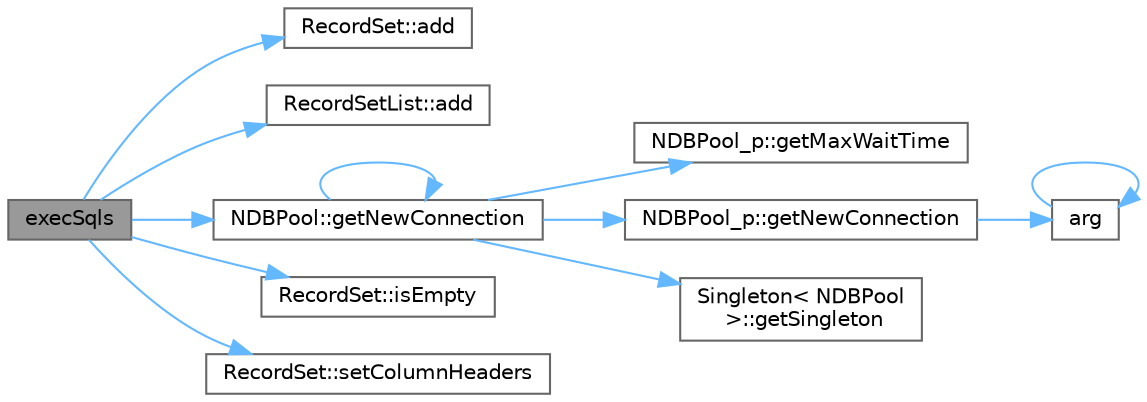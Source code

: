 digraph "execSqls"
{
 // LATEX_PDF_SIZE
  bgcolor="transparent";
  edge [fontname=Helvetica,fontsize=10,labelfontname=Helvetica,labelfontsize=10];
  node [fontname=Helvetica,fontsize=10,shape=box,height=0.2,width=0.4];
  rankdir="LR";
  Node1 [id="Node000001",label="execSqls",height=0.2,width=0.4,color="gray40", fillcolor="grey60", style="filled", fontcolor="black",tooltip="SqliteDataProvider::execSqls 执行多条语句"];
  Node1 -> Node2 [id="edge1_Node000001_Node000002",color="steelblue1",style="solid",tooltip=" "];
  Node2 [id="Node000002",label="RecordSet::add",height=0.2,width=0.4,color="grey40", fillcolor="white", style="filled",URL="$class_record_set.html#a565710ee4dd9dfdc764a798bdc2bc529",tooltip="添加一行数据"];
  Node1 -> Node3 [id="edge2_Node000001_Node000003",color="steelblue1",style="solid",tooltip=" "];
  Node3 [id="Node000003",label="RecordSetList::add",height=0.2,width=0.4,color="grey40", fillcolor="white", style="filled",URL="$class_record_set_list.html#a6d6c6ed7016a68c9166b32cfc97a01c7",tooltip="添加一个记录集"];
  Node1 -> Node4 [id="edge3_Node000001_Node000004",color="steelblue1",style="solid",tooltip=" "];
  Node4 [id="Node000004",label="NDBPool::getNewConnection",height=0.2,width=0.4,color="grey40", fillcolor="white", style="filled",URL="$class_n_d_b_pool.html#a319089d0c9d3f95cfd551d12382876b0",tooltip="getNewConnection getNewConnection 获取一个可用的连接链接"];
  Node4 -> Node5 [id="edge4_Node000004_Node000005",color="steelblue1",style="solid",tooltip=" "];
  Node5 [id="Node000005",label="NDBPool_p::getMaxWaitTime",height=0.2,width=0.4,color="grey40", fillcolor="white", style="filled",URL="$class_n_d_b_pool__p.html#a52a5c2a95f7d669f699c776a53ef1d60",tooltip="getMaxWaitTime 最大连接等待时间的属性的获取"];
  Node4 -> Node4 [id="edge5_Node000004_Node000004",color="steelblue1",style="solid",tooltip=" "];
  Node4 -> Node6 [id="edge6_Node000004_Node000006",color="steelblue1",style="solid",tooltip=" "];
  Node6 [id="Node000006",label="NDBPool_p::getNewConnection",height=0.2,width=0.4,color="grey40", fillcolor="white", style="filled",URL="$class_n_d_b_pool__p.html#a59f218b6563af337f691d0ebaac3b380",tooltip="getNewConnection 获取一个数据库连接(名字存在则复用，不存在则创建)"];
  Node6 -> Node7 [id="edge7_Node000006_Node000007",color="steelblue1",style="solid",tooltip=" "];
  Node7 [id="Node000007",label="arg",height=0.2,width=0.4,color="grey40", fillcolor="white", style="filled",URL="$base_8h.html#a2c8e80c1b1c8b7747e99b8e9a24a0429",tooltip="Returns a named argument to be used in a formatting function."];
  Node7 -> Node7 [id="edge8_Node000007_Node000007",color="steelblue1",style="solid",tooltip=" "];
  Node4 -> Node8 [id="edge9_Node000004_Node000008",color="steelblue1",style="solid",tooltip=" "];
  Node8 [id="Node000008",label="Singleton\< NDBPool\l \>::getSingleton",height=0.2,width=0.4,color="grey40", fillcolor="white", style="filled",URL="$class_singleton.html#ab2fd3773c42fdb63e61fd50be4b59bf3",tooltip=" "];
  Node1 -> Node9 [id="edge10_Node000001_Node000009",color="steelblue1",style="solid",tooltip=" "];
  Node9 [id="Node000009",label="RecordSet::isEmpty",height=0.2,width=0.4,color="grey40", fillcolor="white", style="filled",URL="$class_record_set.html#acf82f9b2937375c7b1cf3dccb3df3312",tooltip="检查记录是否为空"];
  Node1 -> Node10 [id="edge11_Node000001_Node000010",color="steelblue1",style="solid",tooltip=" "];
  Node10 [id="Node000010",label="RecordSet::setColumnHeaders",height=0.2,width=0.4,color="grey40", fillcolor="white", style="filled",URL="$class_record_set.html#aa19f0ee0ede5de93001c8992c0dbb3a6",tooltip="设置列头"];
}

